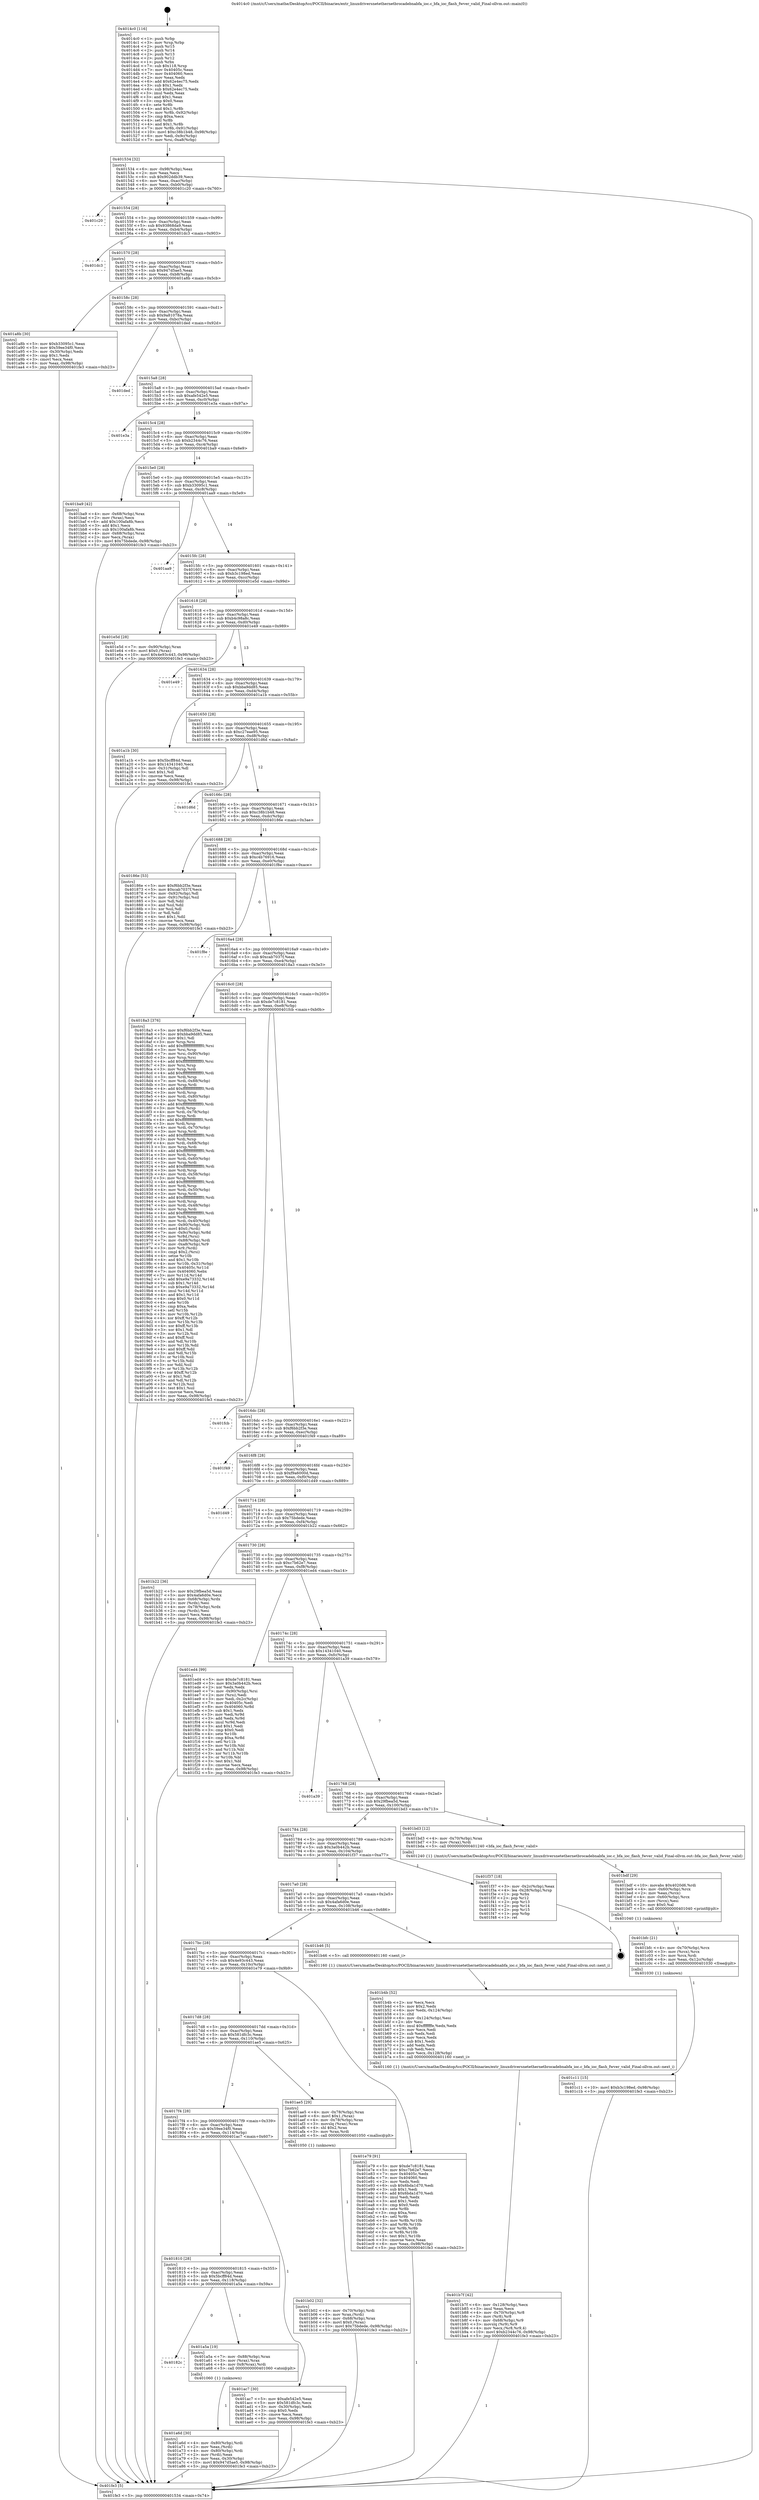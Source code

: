 digraph "0x4014c0" {
  label = "0x4014c0 (/mnt/c/Users/mathe/Desktop/tcc/POCII/binaries/extr_linuxdriversnetethernetbrocadebnabfa_ioc.c_bfa_ioc_flash_fwver_valid_Final-ollvm.out::main(0))"
  labelloc = "t"
  node[shape=record]

  Entry [label="",width=0.3,height=0.3,shape=circle,fillcolor=black,style=filled]
  "0x401534" [label="{
     0x401534 [32]\l
     | [instrs]\l
     &nbsp;&nbsp;0x401534 \<+6\>: mov -0x98(%rbp),%eax\l
     &nbsp;&nbsp;0x40153a \<+2\>: mov %eax,%ecx\l
     &nbsp;&nbsp;0x40153c \<+6\>: sub $0x902ddb39,%ecx\l
     &nbsp;&nbsp;0x401542 \<+6\>: mov %eax,-0xac(%rbp)\l
     &nbsp;&nbsp;0x401548 \<+6\>: mov %ecx,-0xb0(%rbp)\l
     &nbsp;&nbsp;0x40154e \<+6\>: je 0000000000401c20 \<main+0x760\>\l
  }"]
  "0x401c20" [label="{
     0x401c20\l
  }", style=dashed]
  "0x401554" [label="{
     0x401554 [28]\l
     | [instrs]\l
     &nbsp;&nbsp;0x401554 \<+5\>: jmp 0000000000401559 \<main+0x99\>\l
     &nbsp;&nbsp;0x401559 \<+6\>: mov -0xac(%rbp),%eax\l
     &nbsp;&nbsp;0x40155f \<+5\>: sub $0x93868da9,%eax\l
     &nbsp;&nbsp;0x401564 \<+6\>: mov %eax,-0xb4(%rbp)\l
     &nbsp;&nbsp;0x40156a \<+6\>: je 0000000000401dc3 \<main+0x903\>\l
  }"]
  Exit [label="",width=0.3,height=0.3,shape=circle,fillcolor=black,style=filled,peripheries=2]
  "0x401dc3" [label="{
     0x401dc3\l
  }", style=dashed]
  "0x401570" [label="{
     0x401570 [28]\l
     | [instrs]\l
     &nbsp;&nbsp;0x401570 \<+5\>: jmp 0000000000401575 \<main+0xb5\>\l
     &nbsp;&nbsp;0x401575 \<+6\>: mov -0xac(%rbp),%eax\l
     &nbsp;&nbsp;0x40157b \<+5\>: sub $0x947d5ae5,%eax\l
     &nbsp;&nbsp;0x401580 \<+6\>: mov %eax,-0xb8(%rbp)\l
     &nbsp;&nbsp;0x401586 \<+6\>: je 0000000000401a8b \<main+0x5cb\>\l
  }"]
  "0x401c11" [label="{
     0x401c11 [15]\l
     | [instrs]\l
     &nbsp;&nbsp;0x401c11 \<+10\>: movl $0xb3c198ed,-0x98(%rbp)\l
     &nbsp;&nbsp;0x401c1b \<+5\>: jmp 0000000000401fe3 \<main+0xb23\>\l
  }"]
  "0x401a8b" [label="{
     0x401a8b [30]\l
     | [instrs]\l
     &nbsp;&nbsp;0x401a8b \<+5\>: mov $0xb33095c1,%eax\l
     &nbsp;&nbsp;0x401a90 \<+5\>: mov $0x59ee34f0,%ecx\l
     &nbsp;&nbsp;0x401a95 \<+3\>: mov -0x30(%rbp),%edx\l
     &nbsp;&nbsp;0x401a98 \<+3\>: cmp $0x1,%edx\l
     &nbsp;&nbsp;0x401a9b \<+3\>: cmovl %ecx,%eax\l
     &nbsp;&nbsp;0x401a9e \<+6\>: mov %eax,-0x98(%rbp)\l
     &nbsp;&nbsp;0x401aa4 \<+5\>: jmp 0000000000401fe3 \<main+0xb23\>\l
  }"]
  "0x40158c" [label="{
     0x40158c [28]\l
     | [instrs]\l
     &nbsp;&nbsp;0x40158c \<+5\>: jmp 0000000000401591 \<main+0xd1\>\l
     &nbsp;&nbsp;0x401591 \<+6\>: mov -0xac(%rbp),%eax\l
     &nbsp;&nbsp;0x401597 \<+5\>: sub $0x9a81078a,%eax\l
     &nbsp;&nbsp;0x40159c \<+6\>: mov %eax,-0xbc(%rbp)\l
     &nbsp;&nbsp;0x4015a2 \<+6\>: je 0000000000401ded \<main+0x92d\>\l
  }"]
  "0x401bfc" [label="{
     0x401bfc [21]\l
     | [instrs]\l
     &nbsp;&nbsp;0x401bfc \<+4\>: mov -0x70(%rbp),%rcx\l
     &nbsp;&nbsp;0x401c00 \<+3\>: mov (%rcx),%rcx\l
     &nbsp;&nbsp;0x401c03 \<+3\>: mov %rcx,%rdi\l
     &nbsp;&nbsp;0x401c06 \<+6\>: mov %eax,-0x12c(%rbp)\l
     &nbsp;&nbsp;0x401c0c \<+5\>: call 0000000000401030 \<free@plt\>\l
     | [calls]\l
     &nbsp;&nbsp;0x401030 \{1\} (unknown)\l
  }"]
  "0x401ded" [label="{
     0x401ded\l
  }", style=dashed]
  "0x4015a8" [label="{
     0x4015a8 [28]\l
     | [instrs]\l
     &nbsp;&nbsp;0x4015a8 \<+5\>: jmp 00000000004015ad \<main+0xed\>\l
     &nbsp;&nbsp;0x4015ad \<+6\>: mov -0xac(%rbp),%eax\l
     &nbsp;&nbsp;0x4015b3 \<+5\>: sub $0xafe542e5,%eax\l
     &nbsp;&nbsp;0x4015b8 \<+6\>: mov %eax,-0xc0(%rbp)\l
     &nbsp;&nbsp;0x4015be \<+6\>: je 0000000000401e3a \<main+0x97a\>\l
  }"]
  "0x401bdf" [label="{
     0x401bdf [29]\l
     | [instrs]\l
     &nbsp;&nbsp;0x401bdf \<+10\>: movabs $0x4020d6,%rdi\l
     &nbsp;&nbsp;0x401be9 \<+4\>: mov -0x60(%rbp),%rcx\l
     &nbsp;&nbsp;0x401bed \<+2\>: mov %eax,(%rcx)\l
     &nbsp;&nbsp;0x401bef \<+4\>: mov -0x60(%rbp),%rcx\l
     &nbsp;&nbsp;0x401bf3 \<+2\>: mov (%rcx),%esi\l
     &nbsp;&nbsp;0x401bf5 \<+2\>: mov $0x0,%al\l
     &nbsp;&nbsp;0x401bf7 \<+5\>: call 0000000000401040 \<printf@plt\>\l
     | [calls]\l
     &nbsp;&nbsp;0x401040 \{1\} (unknown)\l
  }"]
  "0x401e3a" [label="{
     0x401e3a\l
  }", style=dashed]
  "0x4015c4" [label="{
     0x4015c4 [28]\l
     | [instrs]\l
     &nbsp;&nbsp;0x4015c4 \<+5\>: jmp 00000000004015c9 \<main+0x109\>\l
     &nbsp;&nbsp;0x4015c9 \<+6\>: mov -0xac(%rbp),%eax\l
     &nbsp;&nbsp;0x4015cf \<+5\>: sub $0xb2344c76,%eax\l
     &nbsp;&nbsp;0x4015d4 \<+6\>: mov %eax,-0xc4(%rbp)\l
     &nbsp;&nbsp;0x4015da \<+6\>: je 0000000000401ba9 \<main+0x6e9\>\l
  }"]
  "0x401b7f" [label="{
     0x401b7f [42]\l
     | [instrs]\l
     &nbsp;&nbsp;0x401b7f \<+6\>: mov -0x128(%rbp),%ecx\l
     &nbsp;&nbsp;0x401b85 \<+3\>: imul %eax,%ecx\l
     &nbsp;&nbsp;0x401b88 \<+4\>: mov -0x70(%rbp),%r8\l
     &nbsp;&nbsp;0x401b8c \<+3\>: mov (%r8),%r8\l
     &nbsp;&nbsp;0x401b8f \<+4\>: mov -0x68(%rbp),%r9\l
     &nbsp;&nbsp;0x401b93 \<+3\>: movslq (%r9),%r9\l
     &nbsp;&nbsp;0x401b96 \<+4\>: mov %ecx,(%r8,%r9,4)\l
     &nbsp;&nbsp;0x401b9a \<+10\>: movl $0xb2344c76,-0x98(%rbp)\l
     &nbsp;&nbsp;0x401ba4 \<+5\>: jmp 0000000000401fe3 \<main+0xb23\>\l
  }"]
  "0x401ba9" [label="{
     0x401ba9 [42]\l
     | [instrs]\l
     &nbsp;&nbsp;0x401ba9 \<+4\>: mov -0x68(%rbp),%rax\l
     &nbsp;&nbsp;0x401bad \<+2\>: mov (%rax),%ecx\l
     &nbsp;&nbsp;0x401baf \<+6\>: add $0x100afa8b,%ecx\l
     &nbsp;&nbsp;0x401bb5 \<+3\>: add $0x1,%ecx\l
     &nbsp;&nbsp;0x401bb8 \<+6\>: sub $0x100afa8b,%ecx\l
     &nbsp;&nbsp;0x401bbe \<+4\>: mov -0x68(%rbp),%rax\l
     &nbsp;&nbsp;0x401bc2 \<+2\>: mov %ecx,(%rax)\l
     &nbsp;&nbsp;0x401bc4 \<+10\>: movl $0x75bdede,-0x98(%rbp)\l
     &nbsp;&nbsp;0x401bce \<+5\>: jmp 0000000000401fe3 \<main+0xb23\>\l
  }"]
  "0x4015e0" [label="{
     0x4015e0 [28]\l
     | [instrs]\l
     &nbsp;&nbsp;0x4015e0 \<+5\>: jmp 00000000004015e5 \<main+0x125\>\l
     &nbsp;&nbsp;0x4015e5 \<+6\>: mov -0xac(%rbp),%eax\l
     &nbsp;&nbsp;0x4015eb \<+5\>: sub $0xb33095c1,%eax\l
     &nbsp;&nbsp;0x4015f0 \<+6\>: mov %eax,-0xc8(%rbp)\l
     &nbsp;&nbsp;0x4015f6 \<+6\>: je 0000000000401aa9 \<main+0x5e9\>\l
  }"]
  "0x401b4b" [label="{
     0x401b4b [52]\l
     | [instrs]\l
     &nbsp;&nbsp;0x401b4b \<+2\>: xor %ecx,%ecx\l
     &nbsp;&nbsp;0x401b4d \<+5\>: mov $0x2,%edx\l
     &nbsp;&nbsp;0x401b52 \<+6\>: mov %edx,-0x124(%rbp)\l
     &nbsp;&nbsp;0x401b58 \<+1\>: cltd\l
     &nbsp;&nbsp;0x401b59 \<+6\>: mov -0x124(%rbp),%esi\l
     &nbsp;&nbsp;0x401b5f \<+2\>: idiv %esi\l
     &nbsp;&nbsp;0x401b61 \<+6\>: imul $0xfffffffe,%edx,%edx\l
     &nbsp;&nbsp;0x401b67 \<+2\>: mov %ecx,%edi\l
     &nbsp;&nbsp;0x401b69 \<+2\>: sub %edx,%edi\l
     &nbsp;&nbsp;0x401b6b \<+2\>: mov %ecx,%edx\l
     &nbsp;&nbsp;0x401b6d \<+3\>: sub $0x1,%edx\l
     &nbsp;&nbsp;0x401b70 \<+2\>: add %edx,%edi\l
     &nbsp;&nbsp;0x401b72 \<+2\>: sub %edi,%ecx\l
     &nbsp;&nbsp;0x401b74 \<+6\>: mov %ecx,-0x128(%rbp)\l
     &nbsp;&nbsp;0x401b7a \<+5\>: call 0000000000401160 \<next_i\>\l
     | [calls]\l
     &nbsp;&nbsp;0x401160 \{1\} (/mnt/c/Users/mathe/Desktop/tcc/POCII/binaries/extr_linuxdriversnetethernetbrocadebnabfa_ioc.c_bfa_ioc_flash_fwver_valid_Final-ollvm.out::next_i)\l
  }"]
  "0x401aa9" [label="{
     0x401aa9\l
  }", style=dashed]
  "0x4015fc" [label="{
     0x4015fc [28]\l
     | [instrs]\l
     &nbsp;&nbsp;0x4015fc \<+5\>: jmp 0000000000401601 \<main+0x141\>\l
     &nbsp;&nbsp;0x401601 \<+6\>: mov -0xac(%rbp),%eax\l
     &nbsp;&nbsp;0x401607 \<+5\>: sub $0xb3c198ed,%eax\l
     &nbsp;&nbsp;0x40160c \<+6\>: mov %eax,-0xcc(%rbp)\l
     &nbsp;&nbsp;0x401612 \<+6\>: je 0000000000401e5d \<main+0x99d\>\l
  }"]
  "0x401b02" [label="{
     0x401b02 [32]\l
     | [instrs]\l
     &nbsp;&nbsp;0x401b02 \<+4\>: mov -0x70(%rbp),%rdi\l
     &nbsp;&nbsp;0x401b06 \<+3\>: mov %rax,(%rdi)\l
     &nbsp;&nbsp;0x401b09 \<+4\>: mov -0x68(%rbp),%rax\l
     &nbsp;&nbsp;0x401b0d \<+6\>: movl $0x0,(%rax)\l
     &nbsp;&nbsp;0x401b13 \<+10\>: movl $0x75bdede,-0x98(%rbp)\l
     &nbsp;&nbsp;0x401b1d \<+5\>: jmp 0000000000401fe3 \<main+0xb23\>\l
  }"]
  "0x401e5d" [label="{
     0x401e5d [28]\l
     | [instrs]\l
     &nbsp;&nbsp;0x401e5d \<+7\>: mov -0x90(%rbp),%rax\l
     &nbsp;&nbsp;0x401e64 \<+6\>: movl $0x0,(%rax)\l
     &nbsp;&nbsp;0x401e6a \<+10\>: movl $0x4e93c443,-0x98(%rbp)\l
     &nbsp;&nbsp;0x401e74 \<+5\>: jmp 0000000000401fe3 \<main+0xb23\>\l
  }"]
  "0x401618" [label="{
     0x401618 [28]\l
     | [instrs]\l
     &nbsp;&nbsp;0x401618 \<+5\>: jmp 000000000040161d \<main+0x15d\>\l
     &nbsp;&nbsp;0x40161d \<+6\>: mov -0xac(%rbp),%eax\l
     &nbsp;&nbsp;0x401623 \<+5\>: sub $0xb4c98a8c,%eax\l
     &nbsp;&nbsp;0x401628 \<+6\>: mov %eax,-0xd0(%rbp)\l
     &nbsp;&nbsp;0x40162e \<+6\>: je 0000000000401e49 \<main+0x989\>\l
  }"]
  "0x401a6d" [label="{
     0x401a6d [30]\l
     | [instrs]\l
     &nbsp;&nbsp;0x401a6d \<+4\>: mov -0x80(%rbp),%rdi\l
     &nbsp;&nbsp;0x401a71 \<+2\>: mov %eax,(%rdi)\l
     &nbsp;&nbsp;0x401a73 \<+4\>: mov -0x80(%rbp),%rdi\l
     &nbsp;&nbsp;0x401a77 \<+2\>: mov (%rdi),%eax\l
     &nbsp;&nbsp;0x401a79 \<+3\>: mov %eax,-0x30(%rbp)\l
     &nbsp;&nbsp;0x401a7c \<+10\>: movl $0x947d5ae5,-0x98(%rbp)\l
     &nbsp;&nbsp;0x401a86 \<+5\>: jmp 0000000000401fe3 \<main+0xb23\>\l
  }"]
  "0x401e49" [label="{
     0x401e49\l
  }", style=dashed]
  "0x401634" [label="{
     0x401634 [28]\l
     | [instrs]\l
     &nbsp;&nbsp;0x401634 \<+5\>: jmp 0000000000401639 \<main+0x179\>\l
     &nbsp;&nbsp;0x401639 \<+6\>: mov -0xac(%rbp),%eax\l
     &nbsp;&nbsp;0x40163f \<+5\>: sub $0xbba9dd85,%eax\l
     &nbsp;&nbsp;0x401644 \<+6\>: mov %eax,-0xd4(%rbp)\l
     &nbsp;&nbsp;0x40164a \<+6\>: je 0000000000401a1b \<main+0x55b\>\l
  }"]
  "0x40182c" [label="{
     0x40182c\l
  }", style=dashed]
  "0x401a1b" [label="{
     0x401a1b [30]\l
     | [instrs]\l
     &nbsp;&nbsp;0x401a1b \<+5\>: mov $0x5bcff84d,%eax\l
     &nbsp;&nbsp;0x401a20 \<+5\>: mov $0x14341040,%ecx\l
     &nbsp;&nbsp;0x401a25 \<+3\>: mov -0x31(%rbp),%dl\l
     &nbsp;&nbsp;0x401a28 \<+3\>: test $0x1,%dl\l
     &nbsp;&nbsp;0x401a2b \<+3\>: cmovne %ecx,%eax\l
     &nbsp;&nbsp;0x401a2e \<+6\>: mov %eax,-0x98(%rbp)\l
     &nbsp;&nbsp;0x401a34 \<+5\>: jmp 0000000000401fe3 \<main+0xb23\>\l
  }"]
  "0x401650" [label="{
     0x401650 [28]\l
     | [instrs]\l
     &nbsp;&nbsp;0x401650 \<+5\>: jmp 0000000000401655 \<main+0x195\>\l
     &nbsp;&nbsp;0x401655 \<+6\>: mov -0xac(%rbp),%eax\l
     &nbsp;&nbsp;0x40165b \<+5\>: sub $0xc27eae95,%eax\l
     &nbsp;&nbsp;0x401660 \<+6\>: mov %eax,-0xd8(%rbp)\l
     &nbsp;&nbsp;0x401666 \<+6\>: je 0000000000401d6d \<main+0x8ad\>\l
  }"]
  "0x401a5a" [label="{
     0x401a5a [19]\l
     | [instrs]\l
     &nbsp;&nbsp;0x401a5a \<+7\>: mov -0x88(%rbp),%rax\l
     &nbsp;&nbsp;0x401a61 \<+3\>: mov (%rax),%rax\l
     &nbsp;&nbsp;0x401a64 \<+4\>: mov 0x8(%rax),%rdi\l
     &nbsp;&nbsp;0x401a68 \<+5\>: call 0000000000401060 \<atoi@plt\>\l
     | [calls]\l
     &nbsp;&nbsp;0x401060 \{1\} (unknown)\l
  }"]
  "0x401d6d" [label="{
     0x401d6d\l
  }", style=dashed]
  "0x40166c" [label="{
     0x40166c [28]\l
     | [instrs]\l
     &nbsp;&nbsp;0x40166c \<+5\>: jmp 0000000000401671 \<main+0x1b1\>\l
     &nbsp;&nbsp;0x401671 \<+6\>: mov -0xac(%rbp),%eax\l
     &nbsp;&nbsp;0x401677 \<+5\>: sub $0xc38b1b48,%eax\l
     &nbsp;&nbsp;0x40167c \<+6\>: mov %eax,-0xdc(%rbp)\l
     &nbsp;&nbsp;0x401682 \<+6\>: je 000000000040186e \<main+0x3ae\>\l
  }"]
  "0x401810" [label="{
     0x401810 [28]\l
     | [instrs]\l
     &nbsp;&nbsp;0x401810 \<+5\>: jmp 0000000000401815 \<main+0x355\>\l
     &nbsp;&nbsp;0x401815 \<+6\>: mov -0xac(%rbp),%eax\l
     &nbsp;&nbsp;0x40181b \<+5\>: sub $0x5bcff84d,%eax\l
     &nbsp;&nbsp;0x401820 \<+6\>: mov %eax,-0x118(%rbp)\l
     &nbsp;&nbsp;0x401826 \<+6\>: je 0000000000401a5a \<main+0x59a\>\l
  }"]
  "0x40186e" [label="{
     0x40186e [53]\l
     | [instrs]\l
     &nbsp;&nbsp;0x40186e \<+5\>: mov $0xf6bb2f3e,%eax\l
     &nbsp;&nbsp;0x401873 \<+5\>: mov $0xcab7037f,%ecx\l
     &nbsp;&nbsp;0x401878 \<+6\>: mov -0x92(%rbp),%dl\l
     &nbsp;&nbsp;0x40187e \<+7\>: mov -0x91(%rbp),%sil\l
     &nbsp;&nbsp;0x401885 \<+3\>: mov %dl,%dil\l
     &nbsp;&nbsp;0x401888 \<+3\>: and %sil,%dil\l
     &nbsp;&nbsp;0x40188b \<+3\>: xor %sil,%dl\l
     &nbsp;&nbsp;0x40188e \<+3\>: or %dl,%dil\l
     &nbsp;&nbsp;0x401891 \<+4\>: test $0x1,%dil\l
     &nbsp;&nbsp;0x401895 \<+3\>: cmovne %ecx,%eax\l
     &nbsp;&nbsp;0x401898 \<+6\>: mov %eax,-0x98(%rbp)\l
     &nbsp;&nbsp;0x40189e \<+5\>: jmp 0000000000401fe3 \<main+0xb23\>\l
  }"]
  "0x401688" [label="{
     0x401688 [28]\l
     | [instrs]\l
     &nbsp;&nbsp;0x401688 \<+5\>: jmp 000000000040168d \<main+0x1cd\>\l
     &nbsp;&nbsp;0x40168d \<+6\>: mov -0xac(%rbp),%eax\l
     &nbsp;&nbsp;0x401693 \<+5\>: sub $0xc4b76916,%eax\l
     &nbsp;&nbsp;0x401698 \<+6\>: mov %eax,-0xe0(%rbp)\l
     &nbsp;&nbsp;0x40169e \<+6\>: je 0000000000401f8e \<main+0xace\>\l
  }"]
  "0x401fe3" [label="{
     0x401fe3 [5]\l
     | [instrs]\l
     &nbsp;&nbsp;0x401fe3 \<+5\>: jmp 0000000000401534 \<main+0x74\>\l
  }"]
  "0x4014c0" [label="{
     0x4014c0 [116]\l
     | [instrs]\l
     &nbsp;&nbsp;0x4014c0 \<+1\>: push %rbp\l
     &nbsp;&nbsp;0x4014c1 \<+3\>: mov %rsp,%rbp\l
     &nbsp;&nbsp;0x4014c4 \<+2\>: push %r15\l
     &nbsp;&nbsp;0x4014c6 \<+2\>: push %r14\l
     &nbsp;&nbsp;0x4014c8 \<+2\>: push %r13\l
     &nbsp;&nbsp;0x4014ca \<+2\>: push %r12\l
     &nbsp;&nbsp;0x4014cc \<+1\>: push %rbx\l
     &nbsp;&nbsp;0x4014cd \<+7\>: sub $0x118,%rsp\l
     &nbsp;&nbsp;0x4014d4 \<+7\>: mov 0x40405c,%eax\l
     &nbsp;&nbsp;0x4014db \<+7\>: mov 0x404060,%ecx\l
     &nbsp;&nbsp;0x4014e2 \<+2\>: mov %eax,%edx\l
     &nbsp;&nbsp;0x4014e4 \<+6\>: add $0x62e4ec75,%edx\l
     &nbsp;&nbsp;0x4014ea \<+3\>: sub $0x1,%edx\l
     &nbsp;&nbsp;0x4014ed \<+6\>: sub $0x62e4ec75,%edx\l
     &nbsp;&nbsp;0x4014f3 \<+3\>: imul %edx,%eax\l
     &nbsp;&nbsp;0x4014f6 \<+3\>: and $0x1,%eax\l
     &nbsp;&nbsp;0x4014f9 \<+3\>: cmp $0x0,%eax\l
     &nbsp;&nbsp;0x4014fc \<+4\>: sete %r8b\l
     &nbsp;&nbsp;0x401500 \<+4\>: and $0x1,%r8b\l
     &nbsp;&nbsp;0x401504 \<+7\>: mov %r8b,-0x92(%rbp)\l
     &nbsp;&nbsp;0x40150b \<+3\>: cmp $0xa,%ecx\l
     &nbsp;&nbsp;0x40150e \<+4\>: setl %r8b\l
     &nbsp;&nbsp;0x401512 \<+4\>: and $0x1,%r8b\l
     &nbsp;&nbsp;0x401516 \<+7\>: mov %r8b,-0x91(%rbp)\l
     &nbsp;&nbsp;0x40151d \<+10\>: movl $0xc38b1b48,-0x98(%rbp)\l
     &nbsp;&nbsp;0x401527 \<+6\>: mov %edi,-0x9c(%rbp)\l
     &nbsp;&nbsp;0x40152d \<+7\>: mov %rsi,-0xa8(%rbp)\l
  }"]
  "0x401ac7" [label="{
     0x401ac7 [30]\l
     | [instrs]\l
     &nbsp;&nbsp;0x401ac7 \<+5\>: mov $0xafe542e5,%eax\l
     &nbsp;&nbsp;0x401acc \<+5\>: mov $0x581dfc3c,%ecx\l
     &nbsp;&nbsp;0x401ad1 \<+3\>: mov -0x30(%rbp),%edx\l
     &nbsp;&nbsp;0x401ad4 \<+3\>: cmp $0x0,%edx\l
     &nbsp;&nbsp;0x401ad7 \<+3\>: cmove %ecx,%eax\l
     &nbsp;&nbsp;0x401ada \<+6\>: mov %eax,-0x98(%rbp)\l
     &nbsp;&nbsp;0x401ae0 \<+5\>: jmp 0000000000401fe3 \<main+0xb23\>\l
  }"]
  "0x401f8e" [label="{
     0x401f8e\l
  }", style=dashed]
  "0x4016a4" [label="{
     0x4016a4 [28]\l
     | [instrs]\l
     &nbsp;&nbsp;0x4016a4 \<+5\>: jmp 00000000004016a9 \<main+0x1e9\>\l
     &nbsp;&nbsp;0x4016a9 \<+6\>: mov -0xac(%rbp),%eax\l
     &nbsp;&nbsp;0x4016af \<+5\>: sub $0xcab7037f,%eax\l
     &nbsp;&nbsp;0x4016b4 \<+6\>: mov %eax,-0xe4(%rbp)\l
     &nbsp;&nbsp;0x4016ba \<+6\>: je 00000000004018a3 \<main+0x3e3\>\l
  }"]
  "0x4017f4" [label="{
     0x4017f4 [28]\l
     | [instrs]\l
     &nbsp;&nbsp;0x4017f4 \<+5\>: jmp 00000000004017f9 \<main+0x339\>\l
     &nbsp;&nbsp;0x4017f9 \<+6\>: mov -0xac(%rbp),%eax\l
     &nbsp;&nbsp;0x4017ff \<+5\>: sub $0x59ee34f0,%eax\l
     &nbsp;&nbsp;0x401804 \<+6\>: mov %eax,-0x114(%rbp)\l
     &nbsp;&nbsp;0x40180a \<+6\>: je 0000000000401ac7 \<main+0x607\>\l
  }"]
  "0x4018a3" [label="{
     0x4018a3 [376]\l
     | [instrs]\l
     &nbsp;&nbsp;0x4018a3 \<+5\>: mov $0xf6bb2f3e,%eax\l
     &nbsp;&nbsp;0x4018a8 \<+5\>: mov $0xbba9dd85,%ecx\l
     &nbsp;&nbsp;0x4018ad \<+2\>: mov $0x1,%dl\l
     &nbsp;&nbsp;0x4018af \<+3\>: mov %rsp,%rsi\l
     &nbsp;&nbsp;0x4018b2 \<+4\>: add $0xfffffffffffffff0,%rsi\l
     &nbsp;&nbsp;0x4018b6 \<+3\>: mov %rsi,%rsp\l
     &nbsp;&nbsp;0x4018b9 \<+7\>: mov %rsi,-0x90(%rbp)\l
     &nbsp;&nbsp;0x4018c0 \<+3\>: mov %rsp,%rsi\l
     &nbsp;&nbsp;0x4018c3 \<+4\>: add $0xfffffffffffffff0,%rsi\l
     &nbsp;&nbsp;0x4018c7 \<+3\>: mov %rsi,%rsp\l
     &nbsp;&nbsp;0x4018ca \<+3\>: mov %rsp,%rdi\l
     &nbsp;&nbsp;0x4018cd \<+4\>: add $0xfffffffffffffff0,%rdi\l
     &nbsp;&nbsp;0x4018d1 \<+3\>: mov %rdi,%rsp\l
     &nbsp;&nbsp;0x4018d4 \<+7\>: mov %rdi,-0x88(%rbp)\l
     &nbsp;&nbsp;0x4018db \<+3\>: mov %rsp,%rdi\l
     &nbsp;&nbsp;0x4018de \<+4\>: add $0xfffffffffffffff0,%rdi\l
     &nbsp;&nbsp;0x4018e2 \<+3\>: mov %rdi,%rsp\l
     &nbsp;&nbsp;0x4018e5 \<+4\>: mov %rdi,-0x80(%rbp)\l
     &nbsp;&nbsp;0x4018e9 \<+3\>: mov %rsp,%rdi\l
     &nbsp;&nbsp;0x4018ec \<+4\>: add $0xfffffffffffffff0,%rdi\l
     &nbsp;&nbsp;0x4018f0 \<+3\>: mov %rdi,%rsp\l
     &nbsp;&nbsp;0x4018f3 \<+4\>: mov %rdi,-0x78(%rbp)\l
     &nbsp;&nbsp;0x4018f7 \<+3\>: mov %rsp,%rdi\l
     &nbsp;&nbsp;0x4018fa \<+4\>: add $0xfffffffffffffff0,%rdi\l
     &nbsp;&nbsp;0x4018fe \<+3\>: mov %rdi,%rsp\l
     &nbsp;&nbsp;0x401901 \<+4\>: mov %rdi,-0x70(%rbp)\l
     &nbsp;&nbsp;0x401905 \<+3\>: mov %rsp,%rdi\l
     &nbsp;&nbsp;0x401908 \<+4\>: add $0xfffffffffffffff0,%rdi\l
     &nbsp;&nbsp;0x40190c \<+3\>: mov %rdi,%rsp\l
     &nbsp;&nbsp;0x40190f \<+4\>: mov %rdi,-0x68(%rbp)\l
     &nbsp;&nbsp;0x401913 \<+3\>: mov %rsp,%rdi\l
     &nbsp;&nbsp;0x401916 \<+4\>: add $0xfffffffffffffff0,%rdi\l
     &nbsp;&nbsp;0x40191a \<+3\>: mov %rdi,%rsp\l
     &nbsp;&nbsp;0x40191d \<+4\>: mov %rdi,-0x60(%rbp)\l
     &nbsp;&nbsp;0x401921 \<+3\>: mov %rsp,%rdi\l
     &nbsp;&nbsp;0x401924 \<+4\>: add $0xfffffffffffffff0,%rdi\l
     &nbsp;&nbsp;0x401928 \<+3\>: mov %rdi,%rsp\l
     &nbsp;&nbsp;0x40192b \<+4\>: mov %rdi,-0x58(%rbp)\l
     &nbsp;&nbsp;0x40192f \<+3\>: mov %rsp,%rdi\l
     &nbsp;&nbsp;0x401932 \<+4\>: add $0xfffffffffffffff0,%rdi\l
     &nbsp;&nbsp;0x401936 \<+3\>: mov %rdi,%rsp\l
     &nbsp;&nbsp;0x401939 \<+4\>: mov %rdi,-0x50(%rbp)\l
     &nbsp;&nbsp;0x40193d \<+3\>: mov %rsp,%rdi\l
     &nbsp;&nbsp;0x401940 \<+4\>: add $0xfffffffffffffff0,%rdi\l
     &nbsp;&nbsp;0x401944 \<+3\>: mov %rdi,%rsp\l
     &nbsp;&nbsp;0x401947 \<+4\>: mov %rdi,-0x48(%rbp)\l
     &nbsp;&nbsp;0x40194b \<+3\>: mov %rsp,%rdi\l
     &nbsp;&nbsp;0x40194e \<+4\>: add $0xfffffffffffffff0,%rdi\l
     &nbsp;&nbsp;0x401952 \<+3\>: mov %rdi,%rsp\l
     &nbsp;&nbsp;0x401955 \<+4\>: mov %rdi,-0x40(%rbp)\l
     &nbsp;&nbsp;0x401959 \<+7\>: mov -0x90(%rbp),%rdi\l
     &nbsp;&nbsp;0x401960 \<+6\>: movl $0x0,(%rdi)\l
     &nbsp;&nbsp;0x401966 \<+7\>: mov -0x9c(%rbp),%r8d\l
     &nbsp;&nbsp;0x40196d \<+3\>: mov %r8d,(%rsi)\l
     &nbsp;&nbsp;0x401970 \<+7\>: mov -0x88(%rbp),%rdi\l
     &nbsp;&nbsp;0x401977 \<+7\>: mov -0xa8(%rbp),%r9\l
     &nbsp;&nbsp;0x40197e \<+3\>: mov %r9,(%rdi)\l
     &nbsp;&nbsp;0x401981 \<+3\>: cmpl $0x2,(%rsi)\l
     &nbsp;&nbsp;0x401984 \<+4\>: setne %r10b\l
     &nbsp;&nbsp;0x401988 \<+4\>: and $0x1,%r10b\l
     &nbsp;&nbsp;0x40198c \<+4\>: mov %r10b,-0x31(%rbp)\l
     &nbsp;&nbsp;0x401990 \<+8\>: mov 0x40405c,%r11d\l
     &nbsp;&nbsp;0x401998 \<+7\>: mov 0x404060,%ebx\l
     &nbsp;&nbsp;0x40199f \<+3\>: mov %r11d,%r14d\l
     &nbsp;&nbsp;0x4019a2 \<+7\>: add $0xe9a73332,%r14d\l
     &nbsp;&nbsp;0x4019a9 \<+4\>: sub $0x1,%r14d\l
     &nbsp;&nbsp;0x4019ad \<+7\>: sub $0xe9a73332,%r14d\l
     &nbsp;&nbsp;0x4019b4 \<+4\>: imul %r14d,%r11d\l
     &nbsp;&nbsp;0x4019b8 \<+4\>: and $0x1,%r11d\l
     &nbsp;&nbsp;0x4019bc \<+4\>: cmp $0x0,%r11d\l
     &nbsp;&nbsp;0x4019c0 \<+4\>: sete %r10b\l
     &nbsp;&nbsp;0x4019c4 \<+3\>: cmp $0xa,%ebx\l
     &nbsp;&nbsp;0x4019c7 \<+4\>: setl %r15b\l
     &nbsp;&nbsp;0x4019cb \<+3\>: mov %r10b,%r12b\l
     &nbsp;&nbsp;0x4019ce \<+4\>: xor $0xff,%r12b\l
     &nbsp;&nbsp;0x4019d2 \<+3\>: mov %r15b,%r13b\l
     &nbsp;&nbsp;0x4019d5 \<+4\>: xor $0xff,%r13b\l
     &nbsp;&nbsp;0x4019d9 \<+3\>: xor $0x1,%dl\l
     &nbsp;&nbsp;0x4019dc \<+3\>: mov %r12b,%sil\l
     &nbsp;&nbsp;0x4019df \<+4\>: and $0xff,%sil\l
     &nbsp;&nbsp;0x4019e3 \<+3\>: and %dl,%r10b\l
     &nbsp;&nbsp;0x4019e6 \<+3\>: mov %r13b,%dil\l
     &nbsp;&nbsp;0x4019e9 \<+4\>: and $0xff,%dil\l
     &nbsp;&nbsp;0x4019ed \<+3\>: and %dl,%r15b\l
     &nbsp;&nbsp;0x4019f0 \<+3\>: or %r10b,%sil\l
     &nbsp;&nbsp;0x4019f3 \<+3\>: or %r15b,%dil\l
     &nbsp;&nbsp;0x4019f6 \<+3\>: xor %dil,%sil\l
     &nbsp;&nbsp;0x4019f9 \<+3\>: or %r13b,%r12b\l
     &nbsp;&nbsp;0x4019fc \<+4\>: xor $0xff,%r12b\l
     &nbsp;&nbsp;0x401a00 \<+3\>: or $0x1,%dl\l
     &nbsp;&nbsp;0x401a03 \<+3\>: and %dl,%r12b\l
     &nbsp;&nbsp;0x401a06 \<+3\>: or %r12b,%sil\l
     &nbsp;&nbsp;0x401a09 \<+4\>: test $0x1,%sil\l
     &nbsp;&nbsp;0x401a0d \<+3\>: cmovne %ecx,%eax\l
     &nbsp;&nbsp;0x401a10 \<+6\>: mov %eax,-0x98(%rbp)\l
     &nbsp;&nbsp;0x401a16 \<+5\>: jmp 0000000000401fe3 \<main+0xb23\>\l
  }"]
  "0x4016c0" [label="{
     0x4016c0 [28]\l
     | [instrs]\l
     &nbsp;&nbsp;0x4016c0 \<+5\>: jmp 00000000004016c5 \<main+0x205\>\l
     &nbsp;&nbsp;0x4016c5 \<+6\>: mov -0xac(%rbp),%eax\l
     &nbsp;&nbsp;0x4016cb \<+5\>: sub $0xde7c8181,%eax\l
     &nbsp;&nbsp;0x4016d0 \<+6\>: mov %eax,-0xe8(%rbp)\l
     &nbsp;&nbsp;0x4016d6 \<+6\>: je 0000000000401fcb \<main+0xb0b\>\l
  }"]
  "0x401ae5" [label="{
     0x401ae5 [29]\l
     | [instrs]\l
     &nbsp;&nbsp;0x401ae5 \<+4\>: mov -0x78(%rbp),%rax\l
     &nbsp;&nbsp;0x401ae9 \<+6\>: movl $0x1,(%rax)\l
     &nbsp;&nbsp;0x401aef \<+4\>: mov -0x78(%rbp),%rax\l
     &nbsp;&nbsp;0x401af3 \<+3\>: movslq (%rax),%rax\l
     &nbsp;&nbsp;0x401af6 \<+4\>: shl $0x2,%rax\l
     &nbsp;&nbsp;0x401afa \<+3\>: mov %rax,%rdi\l
     &nbsp;&nbsp;0x401afd \<+5\>: call 0000000000401050 \<malloc@plt\>\l
     | [calls]\l
     &nbsp;&nbsp;0x401050 \{1\} (unknown)\l
  }"]
  "0x4017d8" [label="{
     0x4017d8 [28]\l
     | [instrs]\l
     &nbsp;&nbsp;0x4017d8 \<+5\>: jmp 00000000004017dd \<main+0x31d\>\l
     &nbsp;&nbsp;0x4017dd \<+6\>: mov -0xac(%rbp),%eax\l
     &nbsp;&nbsp;0x4017e3 \<+5\>: sub $0x581dfc3c,%eax\l
     &nbsp;&nbsp;0x4017e8 \<+6\>: mov %eax,-0x110(%rbp)\l
     &nbsp;&nbsp;0x4017ee \<+6\>: je 0000000000401ae5 \<main+0x625\>\l
  }"]
  "0x401fcb" [label="{
     0x401fcb\l
  }", style=dashed]
  "0x4016dc" [label="{
     0x4016dc [28]\l
     | [instrs]\l
     &nbsp;&nbsp;0x4016dc \<+5\>: jmp 00000000004016e1 \<main+0x221\>\l
     &nbsp;&nbsp;0x4016e1 \<+6\>: mov -0xac(%rbp),%eax\l
     &nbsp;&nbsp;0x4016e7 \<+5\>: sub $0xf6bb2f3e,%eax\l
     &nbsp;&nbsp;0x4016ec \<+6\>: mov %eax,-0xec(%rbp)\l
     &nbsp;&nbsp;0x4016f2 \<+6\>: je 0000000000401f49 \<main+0xa89\>\l
  }"]
  "0x401e79" [label="{
     0x401e79 [91]\l
     | [instrs]\l
     &nbsp;&nbsp;0x401e79 \<+5\>: mov $0xde7c8181,%eax\l
     &nbsp;&nbsp;0x401e7e \<+5\>: mov $0xc7b62e7,%ecx\l
     &nbsp;&nbsp;0x401e83 \<+7\>: mov 0x40405c,%edx\l
     &nbsp;&nbsp;0x401e8a \<+7\>: mov 0x404060,%esi\l
     &nbsp;&nbsp;0x401e91 \<+2\>: mov %edx,%edi\l
     &nbsp;&nbsp;0x401e93 \<+6\>: sub $0x6bda1d70,%edi\l
     &nbsp;&nbsp;0x401e99 \<+3\>: sub $0x1,%edi\l
     &nbsp;&nbsp;0x401e9c \<+6\>: add $0x6bda1d70,%edi\l
     &nbsp;&nbsp;0x401ea2 \<+3\>: imul %edi,%edx\l
     &nbsp;&nbsp;0x401ea5 \<+3\>: and $0x1,%edx\l
     &nbsp;&nbsp;0x401ea8 \<+3\>: cmp $0x0,%edx\l
     &nbsp;&nbsp;0x401eab \<+4\>: sete %r8b\l
     &nbsp;&nbsp;0x401eaf \<+3\>: cmp $0xa,%esi\l
     &nbsp;&nbsp;0x401eb2 \<+4\>: setl %r9b\l
     &nbsp;&nbsp;0x401eb6 \<+3\>: mov %r8b,%r10b\l
     &nbsp;&nbsp;0x401eb9 \<+3\>: and %r9b,%r10b\l
     &nbsp;&nbsp;0x401ebc \<+3\>: xor %r9b,%r8b\l
     &nbsp;&nbsp;0x401ebf \<+3\>: or %r8b,%r10b\l
     &nbsp;&nbsp;0x401ec2 \<+4\>: test $0x1,%r10b\l
     &nbsp;&nbsp;0x401ec6 \<+3\>: cmovne %ecx,%eax\l
     &nbsp;&nbsp;0x401ec9 \<+6\>: mov %eax,-0x98(%rbp)\l
     &nbsp;&nbsp;0x401ecf \<+5\>: jmp 0000000000401fe3 \<main+0xb23\>\l
  }"]
  "0x401f49" [label="{
     0x401f49\l
  }", style=dashed]
  "0x4016f8" [label="{
     0x4016f8 [28]\l
     | [instrs]\l
     &nbsp;&nbsp;0x4016f8 \<+5\>: jmp 00000000004016fd \<main+0x23d\>\l
     &nbsp;&nbsp;0x4016fd \<+6\>: mov -0xac(%rbp),%eax\l
     &nbsp;&nbsp;0x401703 \<+5\>: sub $0xf9a6000d,%eax\l
     &nbsp;&nbsp;0x401708 \<+6\>: mov %eax,-0xf0(%rbp)\l
     &nbsp;&nbsp;0x40170e \<+6\>: je 0000000000401d49 \<main+0x889\>\l
  }"]
  "0x4017bc" [label="{
     0x4017bc [28]\l
     | [instrs]\l
     &nbsp;&nbsp;0x4017bc \<+5\>: jmp 00000000004017c1 \<main+0x301\>\l
     &nbsp;&nbsp;0x4017c1 \<+6\>: mov -0xac(%rbp),%eax\l
     &nbsp;&nbsp;0x4017c7 \<+5\>: sub $0x4e93c443,%eax\l
     &nbsp;&nbsp;0x4017cc \<+6\>: mov %eax,-0x10c(%rbp)\l
     &nbsp;&nbsp;0x4017d2 \<+6\>: je 0000000000401e79 \<main+0x9b9\>\l
  }"]
  "0x401d49" [label="{
     0x401d49\l
  }", style=dashed]
  "0x401714" [label="{
     0x401714 [28]\l
     | [instrs]\l
     &nbsp;&nbsp;0x401714 \<+5\>: jmp 0000000000401719 \<main+0x259\>\l
     &nbsp;&nbsp;0x401719 \<+6\>: mov -0xac(%rbp),%eax\l
     &nbsp;&nbsp;0x40171f \<+5\>: sub $0x75bdede,%eax\l
     &nbsp;&nbsp;0x401724 \<+6\>: mov %eax,-0xf4(%rbp)\l
     &nbsp;&nbsp;0x40172a \<+6\>: je 0000000000401b22 \<main+0x662\>\l
  }"]
  "0x401b46" [label="{
     0x401b46 [5]\l
     | [instrs]\l
     &nbsp;&nbsp;0x401b46 \<+5\>: call 0000000000401160 \<next_i\>\l
     | [calls]\l
     &nbsp;&nbsp;0x401160 \{1\} (/mnt/c/Users/mathe/Desktop/tcc/POCII/binaries/extr_linuxdriversnetethernetbrocadebnabfa_ioc.c_bfa_ioc_flash_fwver_valid_Final-ollvm.out::next_i)\l
  }"]
  "0x401b22" [label="{
     0x401b22 [36]\l
     | [instrs]\l
     &nbsp;&nbsp;0x401b22 \<+5\>: mov $0x29fbea5d,%eax\l
     &nbsp;&nbsp;0x401b27 \<+5\>: mov $0x4afa6d0e,%ecx\l
     &nbsp;&nbsp;0x401b2c \<+4\>: mov -0x68(%rbp),%rdx\l
     &nbsp;&nbsp;0x401b30 \<+2\>: mov (%rdx),%esi\l
     &nbsp;&nbsp;0x401b32 \<+4\>: mov -0x78(%rbp),%rdx\l
     &nbsp;&nbsp;0x401b36 \<+2\>: cmp (%rdx),%esi\l
     &nbsp;&nbsp;0x401b38 \<+3\>: cmovl %ecx,%eax\l
     &nbsp;&nbsp;0x401b3b \<+6\>: mov %eax,-0x98(%rbp)\l
     &nbsp;&nbsp;0x401b41 \<+5\>: jmp 0000000000401fe3 \<main+0xb23\>\l
  }"]
  "0x401730" [label="{
     0x401730 [28]\l
     | [instrs]\l
     &nbsp;&nbsp;0x401730 \<+5\>: jmp 0000000000401735 \<main+0x275\>\l
     &nbsp;&nbsp;0x401735 \<+6\>: mov -0xac(%rbp),%eax\l
     &nbsp;&nbsp;0x40173b \<+5\>: sub $0xc7b62e7,%eax\l
     &nbsp;&nbsp;0x401740 \<+6\>: mov %eax,-0xf8(%rbp)\l
     &nbsp;&nbsp;0x401746 \<+6\>: je 0000000000401ed4 \<main+0xa14\>\l
  }"]
  "0x4017a0" [label="{
     0x4017a0 [28]\l
     | [instrs]\l
     &nbsp;&nbsp;0x4017a0 \<+5\>: jmp 00000000004017a5 \<main+0x2e5\>\l
     &nbsp;&nbsp;0x4017a5 \<+6\>: mov -0xac(%rbp),%eax\l
     &nbsp;&nbsp;0x4017ab \<+5\>: sub $0x4afa6d0e,%eax\l
     &nbsp;&nbsp;0x4017b0 \<+6\>: mov %eax,-0x108(%rbp)\l
     &nbsp;&nbsp;0x4017b6 \<+6\>: je 0000000000401b46 \<main+0x686\>\l
  }"]
  "0x401ed4" [label="{
     0x401ed4 [99]\l
     | [instrs]\l
     &nbsp;&nbsp;0x401ed4 \<+5\>: mov $0xde7c8181,%eax\l
     &nbsp;&nbsp;0x401ed9 \<+5\>: mov $0x3a0b442b,%ecx\l
     &nbsp;&nbsp;0x401ede \<+2\>: xor %edx,%edx\l
     &nbsp;&nbsp;0x401ee0 \<+7\>: mov -0x90(%rbp),%rsi\l
     &nbsp;&nbsp;0x401ee7 \<+2\>: mov (%rsi),%edi\l
     &nbsp;&nbsp;0x401ee9 \<+3\>: mov %edi,-0x2c(%rbp)\l
     &nbsp;&nbsp;0x401eec \<+7\>: mov 0x40405c,%edi\l
     &nbsp;&nbsp;0x401ef3 \<+8\>: mov 0x404060,%r8d\l
     &nbsp;&nbsp;0x401efb \<+3\>: sub $0x1,%edx\l
     &nbsp;&nbsp;0x401efe \<+3\>: mov %edi,%r9d\l
     &nbsp;&nbsp;0x401f01 \<+3\>: add %edx,%r9d\l
     &nbsp;&nbsp;0x401f04 \<+4\>: imul %r9d,%edi\l
     &nbsp;&nbsp;0x401f08 \<+3\>: and $0x1,%edi\l
     &nbsp;&nbsp;0x401f0b \<+3\>: cmp $0x0,%edi\l
     &nbsp;&nbsp;0x401f0e \<+4\>: sete %r10b\l
     &nbsp;&nbsp;0x401f12 \<+4\>: cmp $0xa,%r8d\l
     &nbsp;&nbsp;0x401f16 \<+4\>: setl %r11b\l
     &nbsp;&nbsp;0x401f1a \<+3\>: mov %r10b,%bl\l
     &nbsp;&nbsp;0x401f1d \<+3\>: and %r11b,%bl\l
     &nbsp;&nbsp;0x401f20 \<+3\>: xor %r11b,%r10b\l
     &nbsp;&nbsp;0x401f23 \<+3\>: or %r10b,%bl\l
     &nbsp;&nbsp;0x401f26 \<+3\>: test $0x1,%bl\l
     &nbsp;&nbsp;0x401f29 \<+3\>: cmovne %ecx,%eax\l
     &nbsp;&nbsp;0x401f2c \<+6\>: mov %eax,-0x98(%rbp)\l
     &nbsp;&nbsp;0x401f32 \<+5\>: jmp 0000000000401fe3 \<main+0xb23\>\l
  }"]
  "0x40174c" [label="{
     0x40174c [28]\l
     | [instrs]\l
     &nbsp;&nbsp;0x40174c \<+5\>: jmp 0000000000401751 \<main+0x291\>\l
     &nbsp;&nbsp;0x401751 \<+6\>: mov -0xac(%rbp),%eax\l
     &nbsp;&nbsp;0x401757 \<+5\>: sub $0x14341040,%eax\l
     &nbsp;&nbsp;0x40175c \<+6\>: mov %eax,-0xfc(%rbp)\l
     &nbsp;&nbsp;0x401762 \<+6\>: je 0000000000401a39 \<main+0x579\>\l
  }"]
  "0x401f37" [label="{
     0x401f37 [18]\l
     | [instrs]\l
     &nbsp;&nbsp;0x401f37 \<+3\>: mov -0x2c(%rbp),%eax\l
     &nbsp;&nbsp;0x401f3a \<+4\>: lea -0x28(%rbp),%rsp\l
     &nbsp;&nbsp;0x401f3e \<+1\>: pop %rbx\l
     &nbsp;&nbsp;0x401f3f \<+2\>: pop %r12\l
     &nbsp;&nbsp;0x401f41 \<+2\>: pop %r13\l
     &nbsp;&nbsp;0x401f43 \<+2\>: pop %r14\l
     &nbsp;&nbsp;0x401f45 \<+2\>: pop %r15\l
     &nbsp;&nbsp;0x401f47 \<+1\>: pop %rbp\l
     &nbsp;&nbsp;0x401f48 \<+1\>: ret\l
  }"]
  "0x401a39" [label="{
     0x401a39\l
  }", style=dashed]
  "0x401768" [label="{
     0x401768 [28]\l
     | [instrs]\l
     &nbsp;&nbsp;0x401768 \<+5\>: jmp 000000000040176d \<main+0x2ad\>\l
     &nbsp;&nbsp;0x40176d \<+6\>: mov -0xac(%rbp),%eax\l
     &nbsp;&nbsp;0x401773 \<+5\>: sub $0x29fbea5d,%eax\l
     &nbsp;&nbsp;0x401778 \<+6\>: mov %eax,-0x100(%rbp)\l
     &nbsp;&nbsp;0x40177e \<+6\>: je 0000000000401bd3 \<main+0x713\>\l
  }"]
  "0x401784" [label="{
     0x401784 [28]\l
     | [instrs]\l
     &nbsp;&nbsp;0x401784 \<+5\>: jmp 0000000000401789 \<main+0x2c9\>\l
     &nbsp;&nbsp;0x401789 \<+6\>: mov -0xac(%rbp),%eax\l
     &nbsp;&nbsp;0x40178f \<+5\>: sub $0x3a0b442b,%eax\l
     &nbsp;&nbsp;0x401794 \<+6\>: mov %eax,-0x104(%rbp)\l
     &nbsp;&nbsp;0x40179a \<+6\>: je 0000000000401f37 \<main+0xa77\>\l
  }"]
  "0x401bd3" [label="{
     0x401bd3 [12]\l
     | [instrs]\l
     &nbsp;&nbsp;0x401bd3 \<+4\>: mov -0x70(%rbp),%rax\l
     &nbsp;&nbsp;0x401bd7 \<+3\>: mov (%rax),%rdi\l
     &nbsp;&nbsp;0x401bda \<+5\>: call 0000000000401240 \<bfa_ioc_flash_fwver_valid\>\l
     | [calls]\l
     &nbsp;&nbsp;0x401240 \{1\} (/mnt/c/Users/mathe/Desktop/tcc/POCII/binaries/extr_linuxdriversnetethernetbrocadebnabfa_ioc.c_bfa_ioc_flash_fwver_valid_Final-ollvm.out::bfa_ioc_flash_fwver_valid)\l
  }"]
  Entry -> "0x4014c0" [label=" 1"]
  "0x401534" -> "0x401c20" [label=" 0"]
  "0x401534" -> "0x401554" [label=" 16"]
  "0x401f37" -> Exit [label=" 1"]
  "0x401554" -> "0x401dc3" [label=" 0"]
  "0x401554" -> "0x401570" [label=" 16"]
  "0x401ed4" -> "0x401fe3" [label=" 1"]
  "0x401570" -> "0x401a8b" [label=" 1"]
  "0x401570" -> "0x40158c" [label=" 15"]
  "0x401e79" -> "0x401fe3" [label=" 1"]
  "0x40158c" -> "0x401ded" [label=" 0"]
  "0x40158c" -> "0x4015a8" [label=" 15"]
  "0x401e5d" -> "0x401fe3" [label=" 1"]
  "0x4015a8" -> "0x401e3a" [label=" 0"]
  "0x4015a8" -> "0x4015c4" [label=" 15"]
  "0x401c11" -> "0x401fe3" [label=" 1"]
  "0x4015c4" -> "0x401ba9" [label=" 1"]
  "0x4015c4" -> "0x4015e0" [label=" 14"]
  "0x401bfc" -> "0x401c11" [label=" 1"]
  "0x4015e0" -> "0x401aa9" [label=" 0"]
  "0x4015e0" -> "0x4015fc" [label=" 14"]
  "0x401bdf" -> "0x401bfc" [label=" 1"]
  "0x4015fc" -> "0x401e5d" [label=" 1"]
  "0x4015fc" -> "0x401618" [label=" 13"]
  "0x401bd3" -> "0x401bdf" [label=" 1"]
  "0x401618" -> "0x401e49" [label=" 0"]
  "0x401618" -> "0x401634" [label=" 13"]
  "0x401ba9" -> "0x401fe3" [label=" 1"]
  "0x401634" -> "0x401a1b" [label=" 1"]
  "0x401634" -> "0x401650" [label=" 12"]
  "0x401b7f" -> "0x401fe3" [label=" 1"]
  "0x401650" -> "0x401d6d" [label=" 0"]
  "0x401650" -> "0x40166c" [label=" 12"]
  "0x401b4b" -> "0x401b7f" [label=" 1"]
  "0x40166c" -> "0x40186e" [label=" 1"]
  "0x40166c" -> "0x401688" [label=" 11"]
  "0x40186e" -> "0x401fe3" [label=" 1"]
  "0x4014c0" -> "0x401534" [label=" 1"]
  "0x401fe3" -> "0x401534" [label=" 15"]
  "0x401b22" -> "0x401fe3" [label=" 2"]
  "0x401688" -> "0x401f8e" [label=" 0"]
  "0x401688" -> "0x4016a4" [label=" 11"]
  "0x401b02" -> "0x401fe3" [label=" 1"]
  "0x4016a4" -> "0x4018a3" [label=" 1"]
  "0x4016a4" -> "0x4016c0" [label=" 10"]
  "0x401ac7" -> "0x401fe3" [label=" 1"]
  "0x4018a3" -> "0x401fe3" [label=" 1"]
  "0x401a1b" -> "0x401fe3" [label=" 1"]
  "0x401a8b" -> "0x401fe3" [label=" 1"]
  "0x4016c0" -> "0x401fcb" [label=" 0"]
  "0x4016c0" -> "0x4016dc" [label=" 10"]
  "0x401a5a" -> "0x401a6d" [label=" 1"]
  "0x4016dc" -> "0x401f49" [label=" 0"]
  "0x4016dc" -> "0x4016f8" [label=" 10"]
  "0x401810" -> "0x40182c" [label=" 0"]
  "0x4016f8" -> "0x401d49" [label=" 0"]
  "0x4016f8" -> "0x401714" [label=" 10"]
  "0x401b46" -> "0x401b4b" [label=" 1"]
  "0x401714" -> "0x401b22" [label=" 2"]
  "0x401714" -> "0x401730" [label=" 8"]
  "0x4017f4" -> "0x401810" [label=" 1"]
  "0x401730" -> "0x401ed4" [label=" 1"]
  "0x401730" -> "0x40174c" [label=" 7"]
  "0x401ae5" -> "0x401b02" [label=" 1"]
  "0x40174c" -> "0x401a39" [label=" 0"]
  "0x40174c" -> "0x401768" [label=" 7"]
  "0x4017d8" -> "0x4017f4" [label=" 2"]
  "0x401768" -> "0x401bd3" [label=" 1"]
  "0x401768" -> "0x401784" [label=" 6"]
  "0x4017d8" -> "0x401ae5" [label=" 1"]
  "0x401784" -> "0x401f37" [label=" 1"]
  "0x401784" -> "0x4017a0" [label=" 5"]
  "0x4017f4" -> "0x401ac7" [label=" 1"]
  "0x4017a0" -> "0x401b46" [label=" 1"]
  "0x4017a0" -> "0x4017bc" [label=" 4"]
  "0x401810" -> "0x401a5a" [label=" 1"]
  "0x4017bc" -> "0x401e79" [label=" 1"]
  "0x4017bc" -> "0x4017d8" [label=" 3"]
  "0x401a6d" -> "0x401fe3" [label=" 1"]
}
